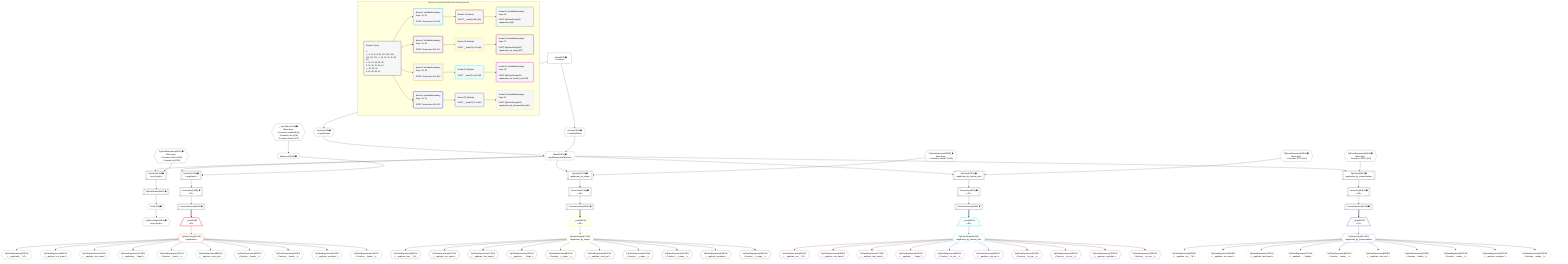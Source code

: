 %%{init: {'themeVariables': { 'fontSize': '12px'}}}%%
graph TD
    classDef path fill:#eee,stroke:#000,color:#000
    classDef plan fill:#fff,stroke-width:1px,color:#000
    classDef itemplan fill:#fff,stroke-width:2px,color:#000
    classDef unbatchedplan fill:#dff,stroke-width:1px,color:#000
    classDef sideeffectplan fill:#fcc,stroke-width:2px,color:#000
    classDef bucket fill:#f6f6f6,color:#000,stroke-width:2px,text-align:left

    subgraph "Buckets for queries/v4/function-returning-enum"
    Bucket0("Bucket 0 (root)<br /><br />1: <br />ᐳ: 6, 12, 13, 106, 107, 108, 109, 110, 111, 112, 7, 14, 16, 22, 30, 35, 40<br />2: 11, 20, 28, 33, 38<br />3: 15, 24, 31, 36, 41<br />ᐳ: 23, 25, 26<br />4: 42, 45, 48, 51"):::bucket
    Bucket1("Bucket 1 (nullableBoundary)<br />Deps: 15, 42<br /><br />ROOT Connectionᐸ11ᐳ[15]"):::bucket
    Bucket2("Bucket 2 (nullableBoundary)<br />Deps: 31, 45<br /><br />ROOT Connectionᐸ28ᐳ[31]"):::bucket
    Bucket3("Bucket 3 (nullableBoundary)<br />Deps: 36, 48<br /><br />ROOT Connectionᐸ33ᐳ[36]"):::bucket
    Bucket4("Bucket 4 (nullableBoundary)<br />Deps: 41, 51<br /><br />ROOT Connectionᐸ38ᐳ[41]"):::bucket
    Bucket9("Bucket 9 (listItem)<br /><br />ROOT __Item{9}ᐸ42ᐳ[54]"):::bucket
    Bucket10("Bucket 10 (listItem)<br /><br />ROOT __Item{10}ᐸ45ᐳ[56]"):::bucket
    Bucket11("Bucket 11 (listItem)<br /><br />ROOT __Item{11}ᐸ48ᐳ[58]"):::bucket
    Bucket12("Bucket 12 (listItem)<br /><br />ROOT __Item{12}ᐸ51ᐳ[60]"):::bucket
    Bucket13("Bucket 13 (nullableBoundary)<br />Deps: 55<br /><br />ROOT PgSelectSingle{9}ᐸapplicantsᐳ[55]"):::bucket
    Bucket14("Bucket 14 (nullableBoundary)<br />Deps: 57<br /><br />ROOT PgSelectSingle{10}ᐸapplicants_by_stageᐳ[57]"):::bucket
    Bucket15("Bucket 15 (nullableBoundary)<br />Deps: 59<br /><br />ROOT PgSelectSingle{11}ᐸapplicants_by_favorite_petᐳ[59]"):::bucket
    Bucket16("Bucket 16 (nullableBoundary)<br />Deps: 61<br /><br />ROOT PgSelectSingle{12}ᐸapplicants_by_transportationᐳ[61]"):::bucket
    end
    Bucket0 --> Bucket1 & Bucket2 & Bucket3 & Bucket4
    Bucket1 --> Bucket9
    Bucket2 --> Bucket10
    Bucket3 --> Bucket11
    Bucket4 --> Bucket12
    Bucket9 --> Bucket13
    Bucket10 --> Bucket14
    Bucket11 --> Bucket15
    Bucket12 --> Bucket16

    %% plan dependencies
    __InputObject7{{"__InputObject[7∈0] ➊<br />More deps:<br />- Constantᐸundefinedᐳ[6]<br />- Constantᐸ'ok'ᐳ[106]<br />- Constantᐸ'hired'ᐳ[107]"}}:::plan
    PgSelect11[["PgSelect[11∈0] ➊<br />ᐸapplicantsᐳ"]]:::plan
    Object14{{"Object[14∈0] ➊<br />ᐸ{pgSettings,withPgClient}ᐳ"}}:::plan
    ApplyInput16{{"ApplyInput[16∈0] ➊"}}:::plan
    Object14 & ApplyInput16 --> PgSelect11
    Access12{{"Access[12∈0] ➊<br />ᐸ2.pgSettingsᐳ"}}:::plan
    Access13{{"Access[13∈0] ➊<br />ᐸ2.withPgClientᐳ"}}:::plan
    Access12 & Access13 --> Object14
    PgSelect20[["PgSelect[20∈0] ➊<br />ᐸtext_lengthᐳ"]]:::plan
    PgFromExpression22{{"PgFromExpression[22∈0] ➊<br />More deps:<br />- Constantᐸ'hello'ᐳ[108]<br />- Constantᐸ3ᐳ[109]"}}:::plan
    Object14 & PgFromExpression22 --> PgSelect20
    PgSelect28[["PgSelect[28∈0] ➊<br />ᐸapplicants_by_stageᐳ"]]:::plan
    PgFromExpression30{{"PgFromExpression[30∈0] ➊<br />More deps:<br />- Constantᐸ'round 2'ᐳ[110]"}}:::plan
    Object14 & PgFromExpression30 --> PgSelect28
    PgSelect33[["PgSelect[33∈0] ➊<br />ᐸapplicants_by_favorite_petᐳ"]]:::plan
    PgFromExpression35{{"PgFromExpression[35∈0] ➊<br />More deps:<br />- Constantᐸ'CAT'ᐳ[111]"}}:::plan
    Object14 & PgFromExpression35 --> PgSelect33
    PgSelect38[["PgSelect[38∈0] ➊<br />ᐸapplicants_by_transportationᐳ"]]:::plan
    PgFromExpression40{{"PgFromExpression[40∈0] ➊<br />More deps:<br />- Constantᐸ'CAR'ᐳ[112]"}}:::plan
    Object14 & PgFromExpression40 --> PgSelect38
    __Value2["__Value[2∈0] ➊<br />ᐸcontextᐳ"]:::plan
    __Value2 --> Access12
    __Value2 --> Access13
    Connection15[["Connection[15∈0] ➊<br />ᐸ11ᐳ"]]:::plan
    PgSelect11 --> Connection15
    __InputObject7 --> ApplyInput16
    First23{{"First[23∈0] ➊"}}:::plan
    PgSelectRows24[["PgSelectRows[24∈0] ➊"]]:::plan
    PgSelectRows24 --> First23
    PgSelect20 --> PgSelectRows24
    PgSelectSingle25{{"PgSelectSingle[25∈0] ➊<br />ᐸtext_lengthᐳ"}}:::plan
    First23 --> PgSelectSingle25
    Connection31[["Connection[31∈0] ➊<br />ᐸ28ᐳ"]]:::plan
    PgSelect28 --> Connection31
    Connection36[["Connection[36∈0] ➊<br />ᐸ33ᐳ"]]:::plan
    PgSelect33 --> Connection36
    Connection41[["Connection[41∈0] ➊<br />ᐸ38ᐳ"]]:::plan
    PgSelect38 --> Connection41
    ConnectionItems42[["ConnectionItems[42∈0] ➊"]]:::plan
    Connection15 --> ConnectionItems42
    ConnectionItems45[["ConnectionItems[45∈0] ➊"]]:::plan
    Connection31 --> ConnectionItems45
    ConnectionItems48[["ConnectionItems[48∈0] ➊"]]:::plan
    Connection36 --> ConnectionItems48
    ConnectionItems51[["ConnectionItems[51∈0] ➊"]]:::plan
    Connection41 --> ConnectionItems51
    __Item54[/"__Item[54∈9]<br />ᐸ42ᐳ"\]:::itemplan
    ConnectionItems42 ==> __Item54
    PgSelectSingle55{{"PgSelectSingle[55∈9]<br />ᐸapplicantsᐳ"}}:::plan
    __Item54 --> PgSelectSingle55
    __Item56[/"__Item[56∈10]<br />ᐸ45ᐳ"\]:::itemplan
    ConnectionItems45 ==> __Item56
    PgSelectSingle57{{"PgSelectSingle[57∈10]<br />ᐸapplicants_by_stageᐳ"}}:::plan
    __Item56 --> PgSelectSingle57
    __Item58[/"__Item[58∈11]<br />ᐸ48ᐳ"\]:::itemplan
    ConnectionItems48 ==> __Item58
    PgSelectSingle59{{"PgSelectSingle[59∈11]<br />ᐸapplicants_by_favorite_petᐳ"}}:::plan
    __Item58 --> PgSelectSingle59
    __Item60[/"__Item[60∈12]<br />ᐸ51ᐳ"\]:::itemplan
    ConnectionItems51 ==> __Item60
    PgSelectSingle61{{"PgSelectSingle[61∈12]<br />ᐸapplicants_by_transportationᐳ"}}:::plan
    __Item60 --> PgSelectSingle61
    PgClassExpression62{{"PgClassExpression[62∈13]<br />ᐸ__applicants__.”id”ᐳ"}}:::plan
    PgSelectSingle55 --> PgClassExpression62
    PgClassExpression66{{"PgClassExpression[66∈13]<br />ᐸ__applican...irst_name”ᐳ"}}:::plan
    PgSelectSingle55 --> PgClassExpression66
    PgClassExpression70{{"PgClassExpression[70∈13]<br />ᐸ__applican...last_name”ᐳ"}}:::plan
    PgSelectSingle55 --> PgClassExpression70
    PgClassExpression74{{"PgClassExpression[74∈13]<br />ᐸ__applicants__.”stage”ᐳ"}}:::plan
    PgSelectSingle55 --> PgClassExpression74
    PgClassExpression79{{"PgClassExpression[79∈13]<br />ᐸ”function_...licants__)ᐳ"}}:::plan
    PgSelectSingle55 --> PgClassExpression79
    PgClassExpression86{{"PgClassExpression[86∈13]<br />ᐸ__applican...orite_pet”ᐳ"}}:::plan
    PgSelectSingle55 --> PgClassExpression86
    PgClassExpression90{{"PgClassExpression[90∈13]<br />ᐸ”function_...licants__)ᐳ"}}:::plan
    PgSelectSingle55 --> PgClassExpression90
    PgClassExpression94{{"PgClassExpression[94∈13]<br />ᐸ”function_...licants__)ᐳ"}}:::plan
    PgSelectSingle55 --> PgClassExpression94
    PgClassExpression98{{"PgClassExpression[98∈13]<br />ᐸ__applican...portation”ᐳ"}}:::plan
    PgSelectSingle55 --> PgClassExpression98
    PgClassExpression102{{"PgClassExpression[102∈13]<br />ᐸ”function_...licants__)ᐳ"}}:::plan
    PgSelectSingle55 --> PgClassExpression102
    PgClassExpression63{{"PgClassExpression[63∈14]<br />ᐸ__applican...age__.”id”ᐳ"}}:::plan
    PgSelectSingle57 --> PgClassExpression63
    PgClassExpression67{{"PgClassExpression[67∈14]<br />ᐸ__applican...irst_name”ᐳ"}}:::plan
    PgSelectSingle57 --> PgClassExpression67
    PgClassExpression71{{"PgClassExpression[71∈14]<br />ᐸ__applican...last_name”ᐳ"}}:::plan
    PgSelectSingle57 --> PgClassExpression71
    PgClassExpression75{{"PgClassExpression[75∈14]<br />ᐸ__applican...__.”stage”ᐳ"}}:::plan
    PgSelectSingle57 --> PgClassExpression75
    PgClassExpression81{{"PgClassExpression[81∈14]<br />ᐸ”function_...y_stage__)ᐳ"}}:::plan
    PgSelectSingle57 --> PgClassExpression81
    PgClassExpression87{{"PgClassExpression[87∈14]<br />ᐸ__applican...orite_pet”ᐳ"}}:::plan
    PgSelectSingle57 --> PgClassExpression87
    PgClassExpression91{{"PgClassExpression[91∈14]<br />ᐸ”function_...y_stage__)ᐳ"}}:::plan
    PgSelectSingle57 --> PgClassExpression91
    PgClassExpression95{{"PgClassExpression[95∈14]<br />ᐸ”function_...y_stage__)ᐳ"}}:::plan
    PgSelectSingle57 --> PgClassExpression95
    PgClassExpression99{{"PgClassExpression[99∈14]<br />ᐸ__applican...portation”ᐳ"}}:::plan
    PgSelectSingle57 --> PgClassExpression99
    PgClassExpression103{{"PgClassExpression[103∈14]<br />ᐸ”function_...y_stage__)ᐳ"}}:::plan
    PgSelectSingle57 --> PgClassExpression103
    PgClassExpression64{{"PgClassExpression[64∈15]<br />ᐸ__applican...pet__.”id”ᐳ"}}:::plan
    PgSelectSingle59 --> PgClassExpression64
    PgClassExpression68{{"PgClassExpression[68∈15]<br />ᐸ__applican...irst_name”ᐳ"}}:::plan
    PgSelectSingle59 --> PgClassExpression68
    PgClassExpression72{{"PgClassExpression[72∈15]<br />ᐸ__applican...last_name”ᐳ"}}:::plan
    PgSelectSingle59 --> PgClassExpression72
    PgClassExpression76{{"PgClassExpression[76∈15]<br />ᐸ__applican...__.”stage”ᐳ"}}:::plan
    PgSelectSingle59 --> PgClassExpression76
    PgClassExpression83{{"PgClassExpression[83∈15]<br />ᐸ”function_...ite_pet__)ᐳ"}}:::plan
    PgSelectSingle59 --> PgClassExpression83
    PgClassExpression88{{"PgClassExpression[88∈15]<br />ᐸ__applican...orite_pet”ᐳ"}}:::plan
    PgSelectSingle59 --> PgClassExpression88
    PgClassExpression92{{"PgClassExpression[92∈15]<br />ᐸ”function_...ite_pet__)ᐳ"}}:::plan
    PgSelectSingle59 --> PgClassExpression92
    PgClassExpression96{{"PgClassExpression[96∈15]<br />ᐸ”function_...ite_pet__)ᐳ"}}:::plan
    PgSelectSingle59 --> PgClassExpression96
    PgClassExpression100{{"PgClassExpression[100∈15]<br />ᐸ__applican...portation”ᐳ"}}:::plan
    PgSelectSingle59 --> PgClassExpression100
    PgClassExpression104{{"PgClassExpression[104∈15]<br />ᐸ”function_...ite_pet__)ᐳ"}}:::plan
    PgSelectSingle59 --> PgClassExpression104
    PgClassExpression65{{"PgClassExpression[65∈16]<br />ᐸ__applican...ion__.”id”ᐳ"}}:::plan
    PgSelectSingle61 --> PgClassExpression65
    PgClassExpression69{{"PgClassExpression[69∈16]<br />ᐸ__applican...irst_name”ᐳ"}}:::plan
    PgSelectSingle61 --> PgClassExpression69
    PgClassExpression73{{"PgClassExpression[73∈16]<br />ᐸ__applican...last_name”ᐳ"}}:::plan
    PgSelectSingle61 --> PgClassExpression73
    PgClassExpression77{{"PgClassExpression[77∈16]<br />ᐸ__applican...__.”stage”ᐳ"}}:::plan
    PgSelectSingle61 --> PgClassExpression77
    PgClassExpression85{{"PgClassExpression[85∈16]<br />ᐸ”function_...rtation__)ᐳ"}}:::plan
    PgSelectSingle61 --> PgClassExpression85
    PgClassExpression89{{"PgClassExpression[89∈16]<br />ᐸ__applican...orite_pet”ᐳ"}}:::plan
    PgSelectSingle61 --> PgClassExpression89
    PgClassExpression93{{"PgClassExpression[93∈16]<br />ᐸ”function_...rtation__)ᐳ"}}:::plan
    PgSelectSingle61 --> PgClassExpression93
    PgClassExpression97{{"PgClassExpression[97∈16]<br />ᐸ”function_...rtation__)ᐳ"}}:::plan
    PgSelectSingle61 --> PgClassExpression97
    PgClassExpression101{{"PgClassExpression[101∈16]<br />ᐸ__applican...portation”ᐳ"}}:::plan
    PgSelectSingle61 --> PgClassExpression101
    PgClassExpression105{{"PgClassExpression[105∈16]<br />ᐸ”function_...rtation__)ᐳ"}}:::plan
    PgSelectSingle61 --> PgClassExpression105

    %% define steps
    classDef bucket0 stroke:#696969
    class Bucket0,__Value2,__InputObject7,PgSelect11,Access12,Access13,Object14,Connection15,ApplyInput16,PgSelect20,PgFromExpression22,First23,PgSelectRows24,PgSelectSingle25,PgSelect28,PgFromExpression30,Connection31,PgSelect33,PgFromExpression35,Connection36,PgSelect38,PgFromExpression40,Connection41,ConnectionItems42,ConnectionItems45,ConnectionItems48,ConnectionItems51 bucket0
    classDef bucket1 stroke:#00bfff
    class Bucket1 bucket1
    classDef bucket2 stroke:#7f007f
    class Bucket2 bucket2
    classDef bucket3 stroke:#ffa500
    class Bucket3 bucket3
    classDef bucket4 stroke:#0000ff
    class Bucket4 bucket4
    classDef bucket9 stroke:#ff0000
    class Bucket9,__Item54,PgSelectSingle55 bucket9
    classDef bucket10 stroke:#ffff00
    class Bucket10,__Item56,PgSelectSingle57 bucket10
    classDef bucket11 stroke:#00ffff
    class Bucket11,__Item58,PgSelectSingle59 bucket11
    classDef bucket12 stroke:#4169e1
    class Bucket12,__Item60,PgSelectSingle61 bucket12
    classDef bucket13 stroke:#3cb371
    class Bucket13,PgClassExpression62,PgClassExpression66,PgClassExpression70,PgClassExpression74,PgClassExpression79,PgClassExpression86,PgClassExpression90,PgClassExpression94,PgClassExpression98,PgClassExpression102 bucket13
    classDef bucket14 stroke:#a52a2a
    class Bucket14,PgClassExpression63,PgClassExpression67,PgClassExpression71,PgClassExpression75,PgClassExpression81,PgClassExpression87,PgClassExpression91,PgClassExpression95,PgClassExpression99,PgClassExpression103 bucket14
    classDef bucket15 stroke:#ff00ff
    class Bucket15,PgClassExpression64,PgClassExpression68,PgClassExpression72,PgClassExpression76,PgClassExpression83,PgClassExpression88,PgClassExpression92,PgClassExpression96,PgClassExpression100,PgClassExpression104 bucket15
    classDef bucket16 stroke:#f5deb3
    class Bucket16,PgClassExpression65,PgClassExpression69,PgClassExpression73,PgClassExpression77,PgClassExpression85,PgClassExpression89,PgClassExpression93,PgClassExpression97,PgClassExpression101,PgClassExpression105 bucket16
